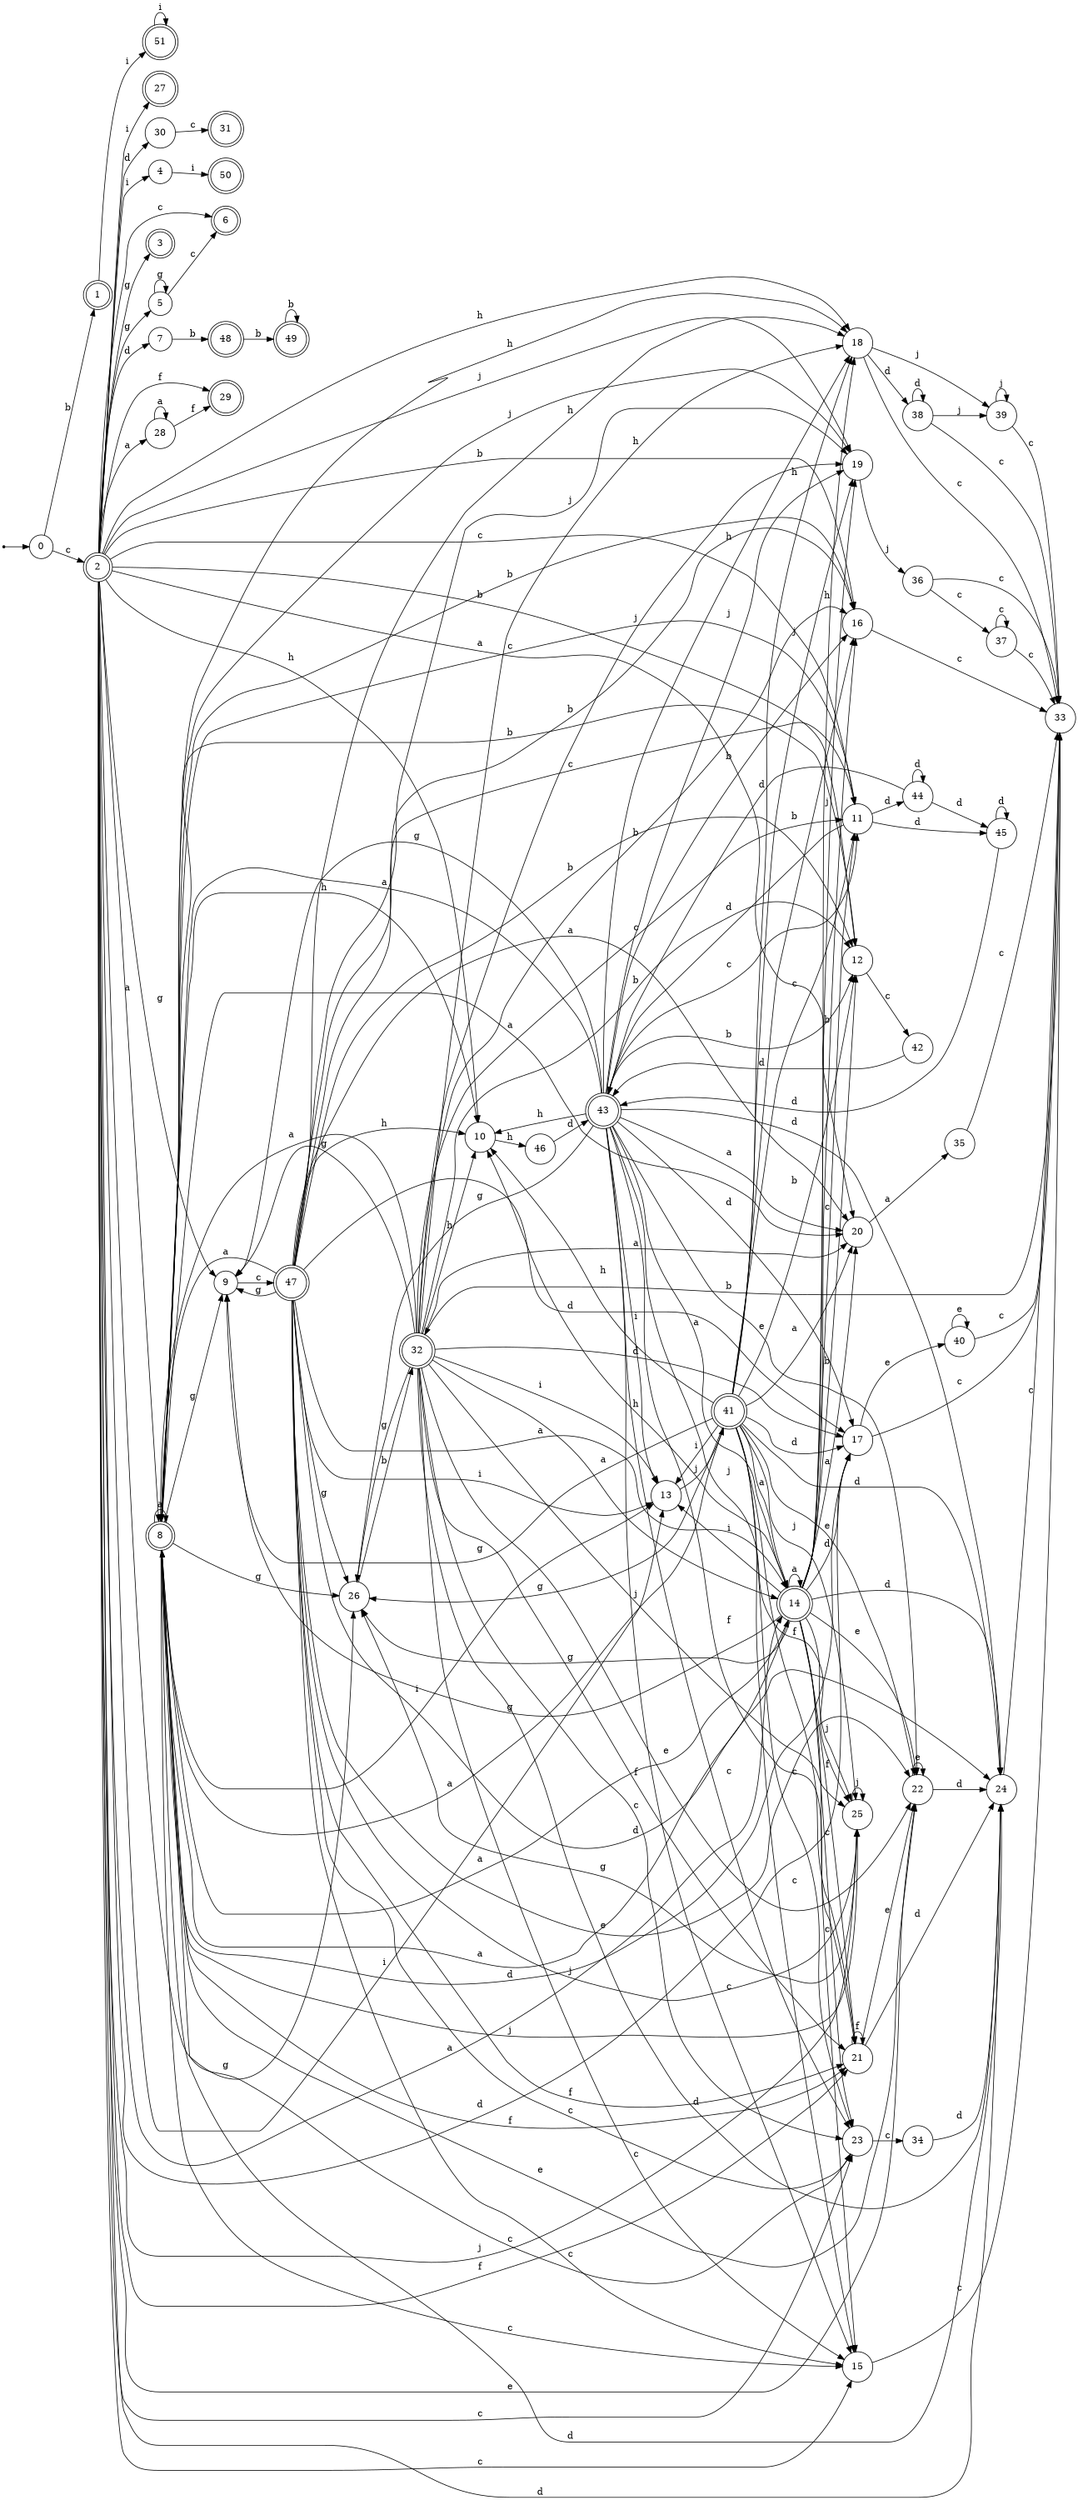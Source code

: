 digraph finite_state_machine {
rankdir=LR;
size="20,20";
node [shape = point]; "dummy0"
node [shape = circle]; "0";
"dummy0" -> "0";
node [shape = doublecircle]; "1";node [shape = doublecircle]; "2";node [shape = doublecircle]; "3";node [shape = circle]; "4";
node [shape = circle]; "5";
node [shape = doublecircle]; "6";node [shape = circle]; "7";
node [shape = doublecircle]; "8";node [shape = circle]; "9";
node [shape = circle]; "10";
node [shape = circle]; "11";
node [shape = circle]; "12";
node [shape = circle]; "13";
node [shape = doublecircle]; "14";node [shape = circle]; "15";
node [shape = circle]; "16";
node [shape = circle]; "17";
node [shape = circle]; "18";
node [shape = circle]; "19";
node [shape = circle]; "20";
node [shape = circle]; "21";
node [shape = circle]; "22";
node [shape = circle]; "23";
node [shape = circle]; "24";
node [shape = circle]; "25";
node [shape = circle]; "26";
node [shape = doublecircle]; "27";node [shape = circle]; "28";
node [shape = doublecircle]; "29";node [shape = circle]; "30";
node [shape = doublecircle]; "31";node [shape = doublecircle]; "32";node [shape = circle]; "33";
node [shape = circle]; "34";
node [shape = circle]; "35";
node [shape = circle]; "36";
node [shape = circle]; "37";
node [shape = circle]; "38";
node [shape = circle]; "39";
node [shape = circle]; "40";
node [shape = doublecircle]; "41";node [shape = circle]; "42";
node [shape = doublecircle]; "43";node [shape = circle]; "44";
node [shape = circle]; "45";
node [shape = circle]; "46";
node [shape = doublecircle]; "47";node [shape = doublecircle]; "48";node [shape = doublecircle]; "49";node [shape = doublecircle]; "50";node [shape = doublecircle]; "51";"0" -> "1" [label = "b"];
 "0" -> "2" [label = "c"];
 "2" -> "9" [label = "g"];
 "2" -> "26" [label = "g"];
 "2" -> "3" [label = "g"];
 "2" -> "5" [label = "g"];
 "2" -> "27" [label = "i"];
 "2" -> "4" [label = "i"];
 "2" -> "13" [label = "i"];
 "2" -> "11" [label = "c"];
 "2" -> "23" [label = "c"];
 "2" -> "6" [label = "c"];
 "2" -> "15" [label = "c"];
 "2" -> "24" [label = "d"];
 "2" -> "17" [label = "d"];
 "2" -> "30" [label = "d"];
 "2" -> "7" [label = "d"];
 "2" -> "8" [label = "a"];
 "2" -> "20" [label = "a"];
 "2" -> "28" [label = "a"];
 "2" -> "14" [label = "a"];
 "2" -> "10" [label = "h"];
 "2" -> "18" [label = "h"];
 "2" -> "16" [label = "b"];
 "2" -> "12" [label = "b"];
 "2" -> "25" [label = "j"];
 "2" -> "19" [label = "j"];
 "2" -> "29" [label = "f"];
 "2" -> "21" [label = "f"];
 "2" -> "22" [label = "e"];
 "30" -> "31" [label = "c"];
 "28" -> "28" [label = "a"];
 "28" -> "29" [label = "f"];
 "26" -> "32" [label = "b"];
 "32" -> "11" [label = "c"];
 "32" -> "23" [label = "c"];
 "32" -> "15" [label = "c"];
 "32" -> "16" [label = "b"];
 "32" -> "12" [label = "b"];
 "32" -> "24" [label = "d"];
 "32" -> "17" [label = "d"];
 "32" -> "18" [label = "h"];
 "32" -> "10" [label = "h"];
 "32" -> "25" [label = "j"];
 "32" -> "19" [label = "j"];
 "32" -> "8" [label = "a"];
 "32" -> "20" [label = "a"];
 "32" -> "14" [label = "a"];
 "32" -> "21" [label = "f"];
 "32" -> "22" [label = "e"];
 "32" -> "9" [label = "g"];
 "32" -> "26" [label = "g"];
 "32" -> "13" [label = "i"];
 "25" -> "25" [label = "j"];
 "25" -> "26" [label = "g"];
 "24" -> "33" [label = "c"];
 "33" -> "32" [label = "b"];
 "23" -> "34" [label = "c"];
 "34" -> "24" [label = "d"];
 "22" -> "22" [label = "e"];
 "22" -> "24" [label = "d"];
 "21" -> "21" [label = "f"];
 "21" -> "22" [label = "e"];
 "21" -> "24" [label = "d"];
 "20" -> "35" [label = "a"];
 "35" -> "33" [label = "c"];
 "19" -> "36" [label = "j"];
 "36" -> "33" [label = "c"];
 "36" -> "37" [label = "c"];
 "37" -> "33" [label = "c"];
 "37" -> "37" [label = "c"];
 "18" -> "38" [label = "d"];
 "18" -> "39" [label = "j"];
 "18" -> "33" [label = "c"];
 "39" -> "39" [label = "j"];
 "39" -> "33" [label = "c"];
 "38" -> "38" [label = "d"];
 "38" -> "39" [label = "j"];
 "38" -> "33" [label = "c"];
 "17" -> "40" [label = "e"];
 "17" -> "33" [label = "c"];
 "40" -> "40" [label = "e"];
 "40" -> "33" [label = "c"];
 "16" -> "33" [label = "c"];
 "15" -> "33" [label = "c"];
 "14" -> "8" [label = "a"];
 "14" -> "20" [label = "a"];
 "14" -> "14" [label = "a"];
 "14" -> "9" [label = "g"];
 "14" -> "26" [label = "g"];
 "14" -> "10" [label = "h"];
 "14" -> "18" [label = "h"];
 "14" -> "11" [label = "c"];
 "14" -> "23" [label = "c"];
 "14" -> "15" [label = "c"];
 "14" -> "16" [label = "b"];
 "14" -> "12" [label = "b"];
 "14" -> "13" [label = "i"];
 "14" -> "24" [label = "d"];
 "14" -> "17" [label = "d"];
 "14" -> "25" [label = "j"];
 "14" -> "19" [label = "j"];
 "14" -> "21" [label = "f"];
 "14" -> "22" [label = "e"];
 "13" -> "41" [label = "j"];
 "41" -> "13" [label = "i"];
 "41" -> "8" [label = "a"];
 "41" -> "20" [label = "a"];
 "41" -> "14" [label = "a"];
 "41" -> "9" [label = "g"];
 "41" -> "26" [label = "g"];
 "41" -> "10" [label = "h"];
 "41" -> "18" [label = "h"];
 "41" -> "11" [label = "c"];
 "41" -> "23" [label = "c"];
 "41" -> "15" [label = "c"];
 "41" -> "16" [label = "b"];
 "41" -> "12" [label = "b"];
 "41" -> "24" [label = "d"];
 "41" -> "17" [label = "d"];
 "41" -> "25" [label = "j"];
 "41" -> "19" [label = "j"];
 "41" -> "21" [label = "f"];
 "41" -> "22" [label = "e"];
 "12" -> "42" [label = "c"];
 "42" -> "43" [label = "d"];
 "43" -> "10" [label = "h"];
 "43" -> "18" [label = "h"];
 "43" -> "11" [label = "c"];
 "43" -> "23" [label = "c"];
 "43" -> "15" [label = "c"];
 "43" -> "16" [label = "b"];
 "43" -> "12" [label = "b"];
 "43" -> "8" [label = "a"];
 "43" -> "20" [label = "a"];
 "43" -> "14" [label = "a"];
 "43" -> "9" [label = "g"];
 "43" -> "26" [label = "g"];
 "43" -> "13" [label = "i"];
 "43" -> "24" [label = "d"];
 "43" -> "17" [label = "d"];
 "43" -> "25" [label = "j"];
 "43" -> "19" [label = "j"];
 "43" -> "21" [label = "f"];
 "43" -> "22" [label = "e"];
 "11" -> "43" [label = "d"];
 "11" -> "44" [label = "d"];
 "11" -> "45" [label = "d"];
 "45" -> "43" [label = "d"];
 "45" -> "45" [label = "d"];
 "44" -> "43" [label = "d"];
 "44" -> "44" [label = "d"];
 "44" -> "45" [label = "d"];
 "10" -> "46" [label = "h"];
 "46" -> "43" [label = "d"];
 "9" -> "47" [label = "c"];
 "47" -> "9" [label = "g"];
 "47" -> "26" [label = "g"];
 "47" -> "8" [label = "a"];
 "47" -> "20" [label = "a"];
 "47" -> "14" [label = "a"];
 "47" -> "10" [label = "h"];
 "47" -> "18" [label = "h"];
 "47" -> "11" [label = "c"];
 "47" -> "23" [label = "c"];
 "47" -> "15" [label = "c"];
 "47" -> "16" [label = "b"];
 "47" -> "12" [label = "b"];
 "47" -> "13" [label = "i"];
 "47" -> "24" [label = "d"];
 "47" -> "17" [label = "d"];
 "47" -> "25" [label = "j"];
 "47" -> "19" [label = "j"];
 "47" -> "21" [label = "f"];
 "47" -> "22" [label = "e"];
 "8" -> "8" [label = "a"];
 "8" -> "20" [label = "a"];
 "8" -> "14" [label = "a"];
 "8" -> "9" [label = "g"];
 "8" -> "26" [label = "g"];
 "8" -> "10" [label = "h"];
 "8" -> "18" [label = "h"];
 "8" -> "11" [label = "c"];
 "8" -> "23" [label = "c"];
 "8" -> "15" [label = "c"];
 "8" -> "16" [label = "b"];
 "8" -> "12" [label = "b"];
 "8" -> "13" [label = "i"];
 "8" -> "24" [label = "d"];
 "8" -> "17" [label = "d"];
 "8" -> "25" [label = "j"];
 "8" -> "19" [label = "j"];
 "8" -> "21" [label = "f"];
 "8" -> "22" [label = "e"];
 "7" -> "48" [label = "b"];
 "48" -> "49" [label = "b"];
 "49" -> "49" [label = "b"];
 "5" -> "5" [label = "g"];
 "5" -> "6" [label = "c"];
 "4" -> "50" [label = "i"];
 "1" -> "51" [label = "i"];
 "51" -> "51" [label = "i"];
 }
